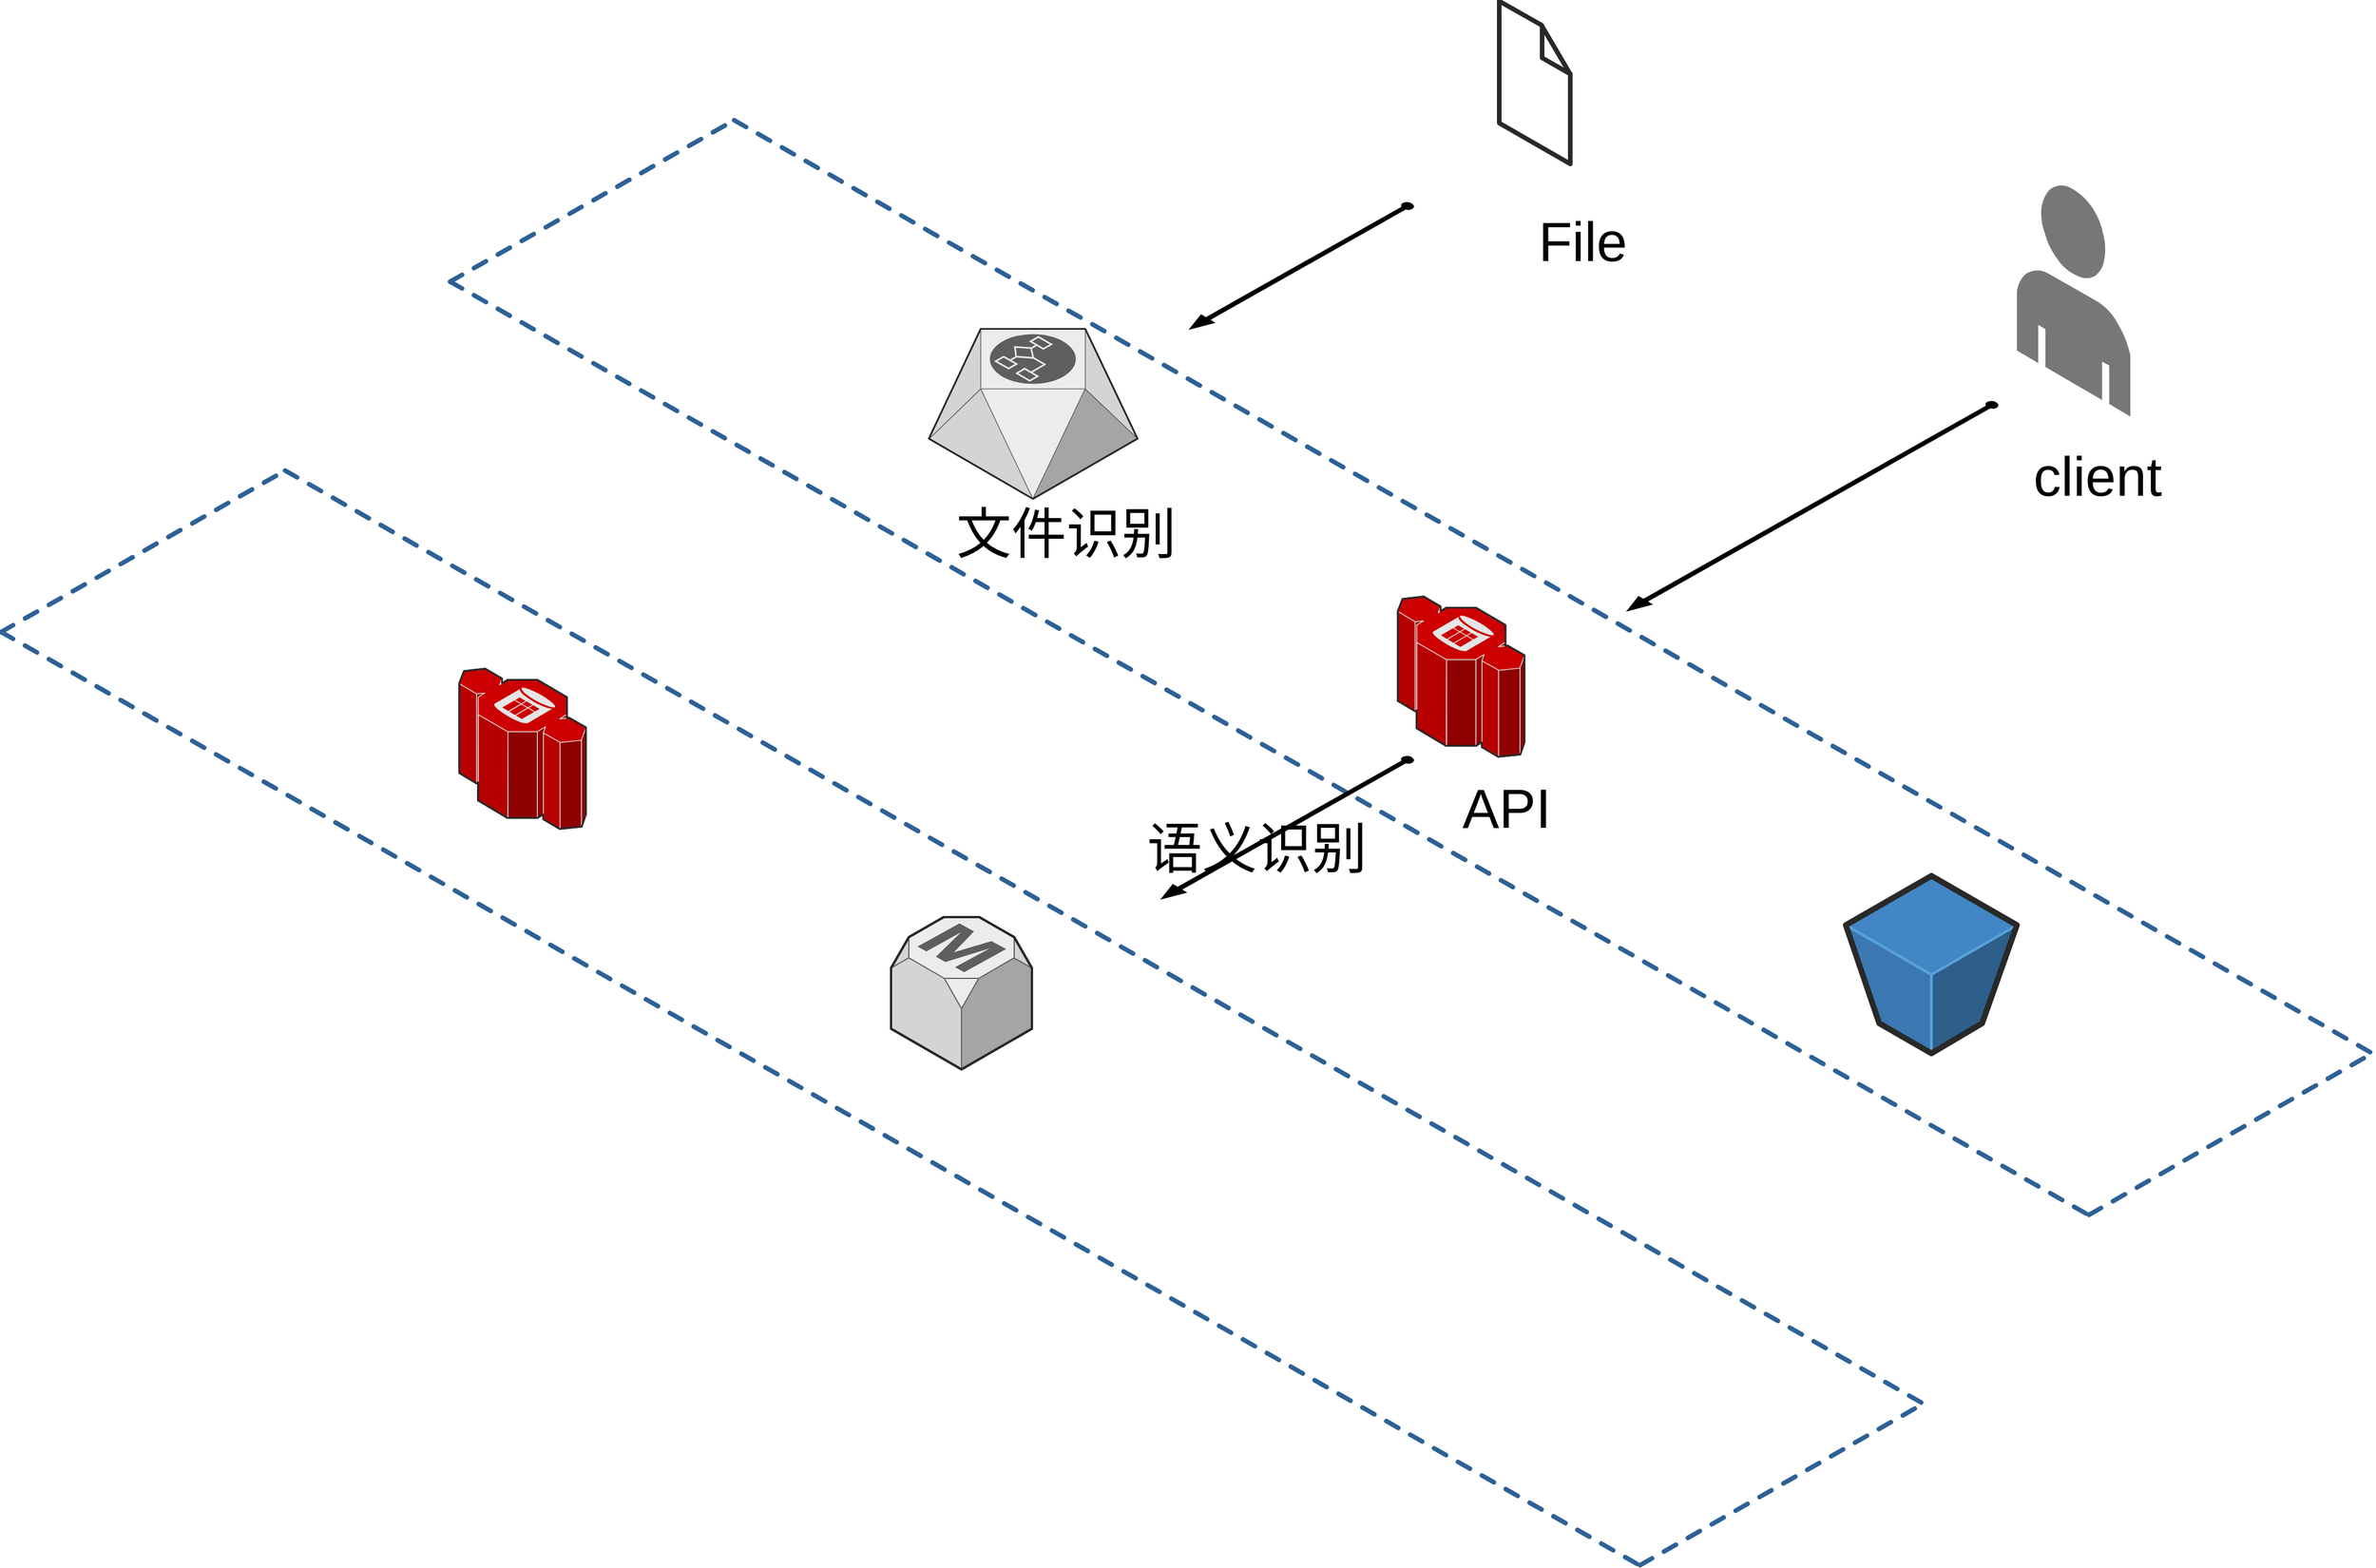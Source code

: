 <mxfile version="25.0.3">
  <diagram name="Page-1" id="aaaa8250-4180-3840-79b5-4cada1eebb92">
    <mxGraphModel dx="2713" dy="1611" grid="1" gridSize="10" guides="1" tooltips="1" connect="1" arrows="1" fold="1" page="1" pageScale="1" pageWidth="1100" pageHeight="850" background="none" math="0" shadow="0">
      <root>
        <mxCell id="0" />
        <mxCell id="1" parent="0" />
        <mxCell id="1a8abee3a6cfdf20-7" value="" style="verticalLabelPosition=bottom;html=1;verticalAlign=top;strokeWidth=1;dashed=0;shape=mxgraph.aws3d.workflowService;fillColor=#ECECEC;strokeColor=#5E5E5E;aspect=fixed;rounded=1;shadow=0;comic=0;fontSize=12" parent="1" vertex="1">
          <mxGeometry x="1010" y="746.3" width="182.2" height="148.4" as="geometry" />
        </mxCell>
        <mxCell id="1a8abee3a6cfdf20-12" value="" style="verticalLabelPosition=bottom;html=1;verticalAlign=top;strokeWidth=1;dashed=0;shape=mxgraph.aws3d.redshift;fillColor=#CC0000;strokeColor=#E6E6E6;aspect=fixed;rounded=1;shadow=0;comic=0;fontSize=12" parent="1" vertex="1">
          <mxGeometry x="1419.47" y="980" width="110.53" height="140" as="geometry" />
        </mxCell>
        <mxCell id="1a8abee3a6cfdf20-36" value="" style="verticalLabelPosition=bottom;html=1;verticalAlign=top;strokeWidth=1;dashed=0;shape=mxgraph.aws3d.arrowSW;fillColor=#000000;aspect=fixed;rounded=1;shadow=0;comic=0;fontFamily=Verdana;fontSize=12" parent="1" vertex="1">
          <mxGeometry x="1238" y="636.3" width="195" height="110" as="geometry" />
        </mxCell>
        <mxCell id="d5ac148becb70bc-3" value="" style="verticalLabelPosition=bottom;html=1;verticalAlign=top;strokeWidth=1;dashed=0;shape=mxgraph.aws3d.rdsMaster;fillColor=#ECECEC;strokeColor=#5E5E5E;aspect=fixed;rounded=1;shadow=0;comic=0;fontFamily=Verdana;fontSize=12" parent="1" vertex="1">
          <mxGeometry x="977" y="1260" width="123" height="133" as="geometry" />
        </mxCell>
        <mxCell id="d5ac148becb70bc-8" value="" style="verticalLabelPosition=bottom;html=1;verticalAlign=top;strokeWidth=1;dashed=0;shape=mxgraph.aws3d.dashedArrowlessEdge;aspect=fixed;rounded=1;shadow=0;comic=0;fontFamily=Verdana;fontSize=12" parent="1" vertex="1">
          <mxGeometry x="840" y="564" width="1432" height="816" as="geometry" />
        </mxCell>
        <mxCell id="d5ac148becb70bc-9" value="" style="verticalLabelPosition=bottom;html=1;verticalAlign=top;strokeWidth=1;dashed=0;shape=mxgraph.aws3d.dashedArrowlessEdge;aspect=fixed;rounded=1;shadow=0;comic=0;fontFamily=Verdana;fontSize=12" parent="1" vertex="1">
          <mxGeometry x="592" y="705" width="1432" height="816" as="geometry" />
        </mxCell>
        <mxCell id="d5ac148becb70bc-10" value="" style="verticalLabelPosition=bottom;html=1;verticalAlign=top;strokeWidth=1;dashed=0;shape=mxgraph.aws3d.dashedArrowlessEdge;fillColor=#000000;aspect=fixed;rounded=1;shadow=0;comic=0;fontFamily=Verdana;fontSize=12;fontColor=#000000;flipV=1;" parent="1" vertex="1">
          <mxGeometry x="592" y="564" width="248" height="141" as="geometry" />
        </mxCell>
        <mxCell id="d5ac148becb70bc-12" value="" style="verticalLabelPosition=bottom;html=1;verticalAlign=top;strokeWidth=1;dashed=0;shape=mxgraph.aws3d.dashedArrowlessEdge;aspect=fixed;rounded=1;shadow=0;comic=0;fontFamily=Verdana;fontSize=12;flipV=1;" parent="1" vertex="1">
          <mxGeometry x="2023" y="1380" width="245.49" height="140" as="geometry" />
        </mxCell>
        <mxCell id="Fo3KfSuAsu3M8-w_BIFj-1" value="" style="verticalLabelPosition=bottom;html=1;verticalAlign=top;strokeWidth=1;align=center;outlineConnect=0;dashed=0;outlineConnect=0;shape=mxgraph.aws3d.file;aspect=fixed;strokeColor=#292929;" vertex="1" parent="1">
          <mxGeometry x="1508" y="460" width="62" height="142.12" as="geometry" />
        </mxCell>
        <mxCell id="Fo3KfSuAsu3M8-w_BIFj-3" value="&lt;span style=&quot;font-size: 48px;&quot;&gt;File&lt;/span&gt;" style="text;strokeColor=none;align=center;fillColor=none;html=1;verticalAlign=middle;whiteSpace=wrap;rounded=0;" vertex="1" parent="1">
          <mxGeometry x="1485.5" y="655" width="190" height="30" as="geometry" />
        </mxCell>
        <mxCell id="Fo3KfSuAsu3M8-w_BIFj-9" value="" style="verticalLabelPosition=bottom;html=1;verticalAlign=top;strokeWidth=1;dashed=0;shape=mxgraph.aws3d.arrowSW;fillColor=#000000;aspect=fixed;rounded=1;shadow=0;comic=0;fontFamily=Verdana;fontSize=12" vertex="1" parent="1">
          <mxGeometry x="1620" y="810" width="323.26" height="182.36" as="geometry" />
        </mxCell>
        <mxCell id="Fo3KfSuAsu3M8-w_BIFj-13" value="&lt;font style=&quot;font-size: 48px;&quot;&gt;client&lt;/font&gt;" style="text;html=1;align=center;verticalAlign=middle;resizable=0;points=[];autosize=1;strokeColor=none;fillColor=none;" vertex="1" parent="1">
          <mxGeometry x="1960" y="840" width="140" height="70" as="geometry" />
        </mxCell>
        <mxCell id="Fo3KfSuAsu3M8-w_BIFj-21" value="" style="verticalLabelPosition=bottom;html=1;verticalAlign=top;strokeWidth=1;align=center;outlineConnect=0;dashed=0;outlineConnect=0;shape=mxgraph.aws3d.end_user;strokeColor=none;fillColor=#777777;aspect=fixed;" vertex="1" parent="1">
          <mxGeometry x="1960" y="619.77" width="99" height="202.97" as="geometry" />
        </mxCell>
        <mxCell id="Fo3KfSuAsu3M8-w_BIFj-39" value="" style="verticalLabelPosition=bottom;html=1;verticalAlign=top;strokeWidth=1;align=center;outlineConnect=0;dashed=0;outlineConnect=0;shape=mxgraph.aws3d.s3Bucket;fillColor=#4286c5;strokeColor=#57A2D8;aspect=fixed;fontFamily=Helvetica;fontSize=12;fontColor=default;autosize=1;resizable=1;movable=1;rotatable=1;deletable=1;editable=1;locked=0;connectable=1;" vertex="1" parent="1">
          <mxGeometry x="1810.59" y="1224" width="149.41" height="155" as="geometry" />
        </mxCell>
        <mxCell id="Fo3KfSuAsu3M8-w_BIFj-41" style="edgeStyle=orthogonalEdgeStyle;rounded=0;orthogonalLoop=1;jettySize=auto;html=1;exitX=0.5;exitY=1;exitDx=0;exitDy=0;fontFamily=Helvetica;fontSize=12;fontColor=default;autosize=1;resizable=0;" edge="1" parent="1">
          <mxGeometry relative="1" as="geometry">
            <mxPoint x="1220.62" y="953.83" as="sourcePoint" />
            <mxPoint x="1220.62" y="953.83" as="targetPoint" />
          </mxGeometry>
        </mxCell>
        <mxCell id="Fo3KfSuAsu3M8-w_BIFj-44" value="&lt;span style=&quot;font-size: 48px;&quot;&gt;API&lt;/span&gt;" style="text;strokeColor=none;align=center;fillColor=none;html=1;verticalAlign=middle;whiteSpace=wrap;rounded=0;" vertex="1" parent="1">
          <mxGeometry x="1440" y="1140" width="149" height="50" as="geometry" />
        </mxCell>
        <mxCell id="Fo3KfSuAsu3M8-w_BIFj-56" value="&lt;span style=&quot;font-size: 48px;&quot;&gt;文件识别&lt;/span&gt;" style="text;strokeColor=none;align=center;fillColor=none;html=1;verticalAlign=middle;whiteSpace=wrap;rounded=0;" vertex="1" parent="1">
          <mxGeometry x="1010" y="920" width="240" height="10" as="geometry" />
        </mxCell>
        <mxCell id="Fo3KfSuAsu3M8-w_BIFj-58" value="" style="verticalLabelPosition=bottom;html=1;verticalAlign=top;strokeWidth=1;dashed=0;shape=mxgraph.aws3d.arrowSW;fillColor=#000000;aspect=fixed;rounded=1;shadow=0;comic=0;fontFamily=Verdana;fontSize=12" vertex="1" parent="1">
          <mxGeometry x="1213.37" y="1120" width="219.63" height="123.9" as="geometry" />
        </mxCell>
        <mxCell id="Fo3KfSuAsu3M8-w_BIFj-61" value="" style="verticalLabelPosition=bottom;html=1;verticalAlign=top;strokeWidth=1;dashed=0;shape=mxgraph.aws3d.redshift;fillColor=#CC0000;strokeColor=#E6E6E6;aspect=fixed;rounded=1;shadow=0;comic=0;fontSize=12" vertex="1" parent="1">
          <mxGeometry x="600" y="1043" width="110.53" height="140" as="geometry" />
        </mxCell>
        <mxCell id="Fo3KfSuAsu3M8-w_BIFj-63" value="&lt;span style=&quot;font-size: 48px;&quot;&gt;语义识别&lt;/span&gt;" style="text;strokeColor=none;align=center;fillColor=none;html=1;verticalAlign=middle;whiteSpace=wrap;rounded=0;" vertex="1" parent="1">
          <mxGeometry x="1192.2" y="1170" width="209" height="60" as="geometry" />
        </mxCell>
        <mxCell id="Fo3KfSuAsu3M8-w_BIFj-114" value="" style="verticalLabelPosition=bottom;html=1;verticalAlign=top;strokeWidth=1;dashed=0;shape=mxgraph.aws3d.dashedArrowlessEdge;aspect=fixed;rounded=1;shadow=0;comic=0;fontFamily=Verdana;fontSize=12" vertex="1" parent="1">
          <mxGeometry x="448" y="870" width="1432" height="816" as="geometry" />
        </mxCell>
        <mxCell id="Fo3KfSuAsu3M8-w_BIFj-115" value="" style="verticalLabelPosition=bottom;html=1;verticalAlign=top;strokeWidth=1;dashed=0;shape=mxgraph.aws3d.dashedArrowlessEdge;aspect=fixed;rounded=1;shadow=0;comic=0;fontFamily=Verdana;fontSize=12" vertex="1" parent="1">
          <mxGeometry x="200" y="1011" width="1432" height="816" as="geometry" />
        </mxCell>
        <mxCell id="Fo3KfSuAsu3M8-w_BIFj-116" value="" style="verticalLabelPosition=bottom;html=1;verticalAlign=top;strokeWidth=1;dashed=0;shape=mxgraph.aws3d.dashedArrowlessEdge;fillColor=#000000;aspect=fixed;rounded=1;shadow=0;comic=0;fontFamily=Verdana;fontSize=12;fontColor=#000000;flipV=1;" vertex="1" parent="1">
          <mxGeometry x="200" y="870" width="248" height="141" as="geometry" />
        </mxCell>
        <mxCell id="Fo3KfSuAsu3M8-w_BIFj-117" value="" style="verticalLabelPosition=bottom;html=1;verticalAlign=top;strokeWidth=1;dashed=0;shape=mxgraph.aws3d.dashedArrowlessEdge;aspect=fixed;rounded=1;shadow=0;comic=0;fontFamily=Verdana;fontSize=12;flipV=1;" vertex="1" parent="1">
          <mxGeometry x="1631" y="1686" width="245.49" height="140" as="geometry" />
        </mxCell>
        <mxCell id="Fo3KfSuAsu3M8-w_BIFj-125" style="edgeStyle=orthogonalEdgeStyle;rounded=0;orthogonalLoop=1;jettySize=auto;html=1;exitX=0.5;exitY=1;exitDx=0;exitDy=0;fontFamily=Helvetica;fontSize=12;fontColor=default;autosize=1;resizable=0;" edge="1" parent="1">
          <mxGeometry relative="1" as="geometry">
            <mxPoint x="828.62" y="1259.83" as="sourcePoint" />
            <mxPoint x="828.62" y="1259.83" as="targetPoint" />
          </mxGeometry>
        </mxCell>
      </root>
    </mxGraphModel>
  </diagram>
</mxfile>
